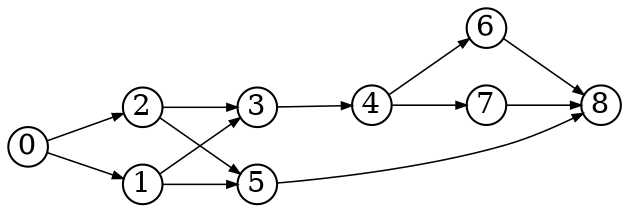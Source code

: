 digraph{
  rankdir=LR
  node [shape=circle,fixedsize=true,width=.26]
  edge [penwidth=0.75,arrowsize=0.5]
  8 -> {}
  7 -> {8}
  6 -> {8}
  5 -> {8}
  4 -> {6 7}
  3 -> {4}
  2 -> {3 5}
  1 -> {3 5}
  0 -> {1 2}
}
